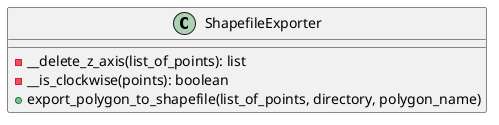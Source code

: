 @startuml
class ShapefileExporter {
    - __delete_z_axis(list_of_points): list
    - __is_clockwise(points): boolean
    + export_polygon_to_shapefile(list_of_points, directory, polygon_name)
}

@enduml